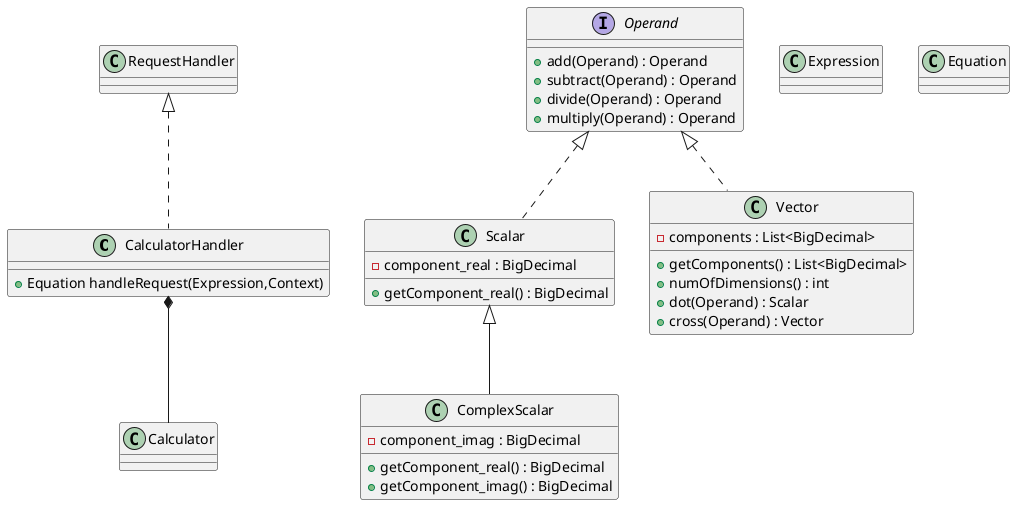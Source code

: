 @startuml
class CalculatorHandler {
+ Equation handleRequest(Expression,Context)
}
class Scalar {
- component_real : BigDecimal
+ getComponent_real() : BigDecimal
}
interface Operand {
+ add(Operand) : Operand
+ subtract(Operand) : Operand
+ divide(Operand) : Operand
+ multiply(Operand) : Operand

}
class Vector {
- components : List<BigDecimal>
+ getComponents() : List<BigDecimal>
+ numOfDimensions() : int
+ dot(Operand) : Scalar
+ cross(Operand) : Vector
}
class Expression {
}
class ComplexScalar {
- component_imag : BigDecimal
+ getComponent_real() : BigDecimal
+ getComponent_imag() : BigDecimal
}
class Calculator {
}
class Equation {
}

RequestHandler <|.. CalculatorHandler
Operand <|.. Scalar
Operand <|.. Vector
Scalar <|-- ComplexScalar

CalculatorHandler *-- Calculator
@enduml